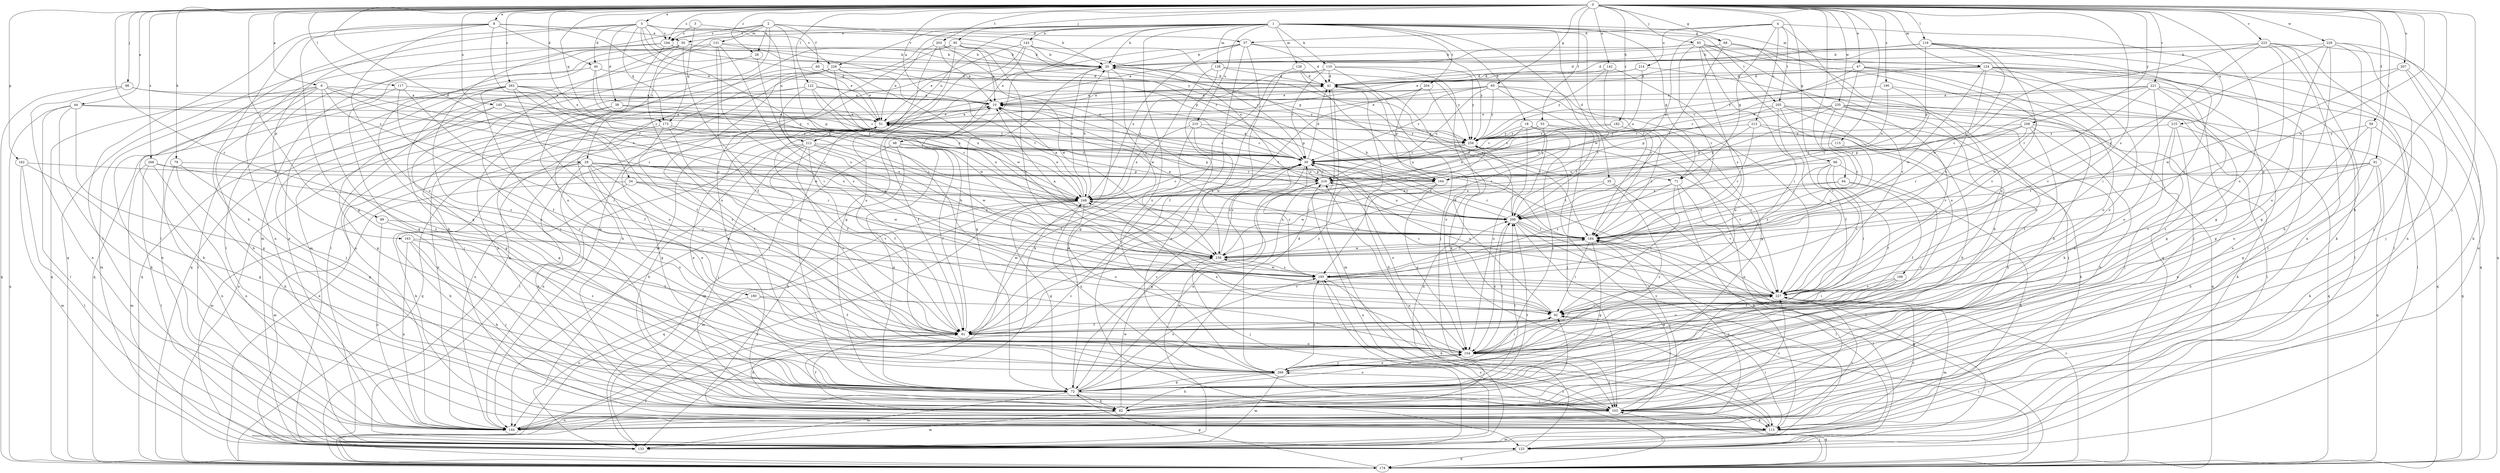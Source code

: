 strict digraph  {
0;
1;
2;
3;
4;
5;
6;
8;
10;
18;
20;
28;
29;
30;
34;
35;
37;
38;
40;
41;
44;
47;
48;
50;
51;
53;
58;
60;
61;
65;
66;
68;
71;
72;
79;
82;
84;
91;
92;
93;
95;
98;
99;
103;
110;
113;
115;
117;
119;
122;
123;
124;
126;
128;
131;
133;
142;
143;
144;
145;
154;
162;
163;
164;
173;
174;
180;
182;
184;
186;
190;
194;
195;
203;
204;
205;
206;
207;
210;
212;
213;
214;
215;
216;
221;
223;
226;
227;
229;
235;
238;
248;
258;
259;
263;
268;
269;
0 -> 5  [label=a];
0 -> 6  [label=a];
0 -> 8  [label=a];
0 -> 10  [label=a];
0 -> 28  [label=c];
0 -> 34  [label=d];
0 -> 44  [label=e];
0 -> 47  [label=e];
0 -> 53  [label=f];
0 -> 58  [label=f];
0 -> 65  [label=g];
0 -> 66  [label=g];
0 -> 68  [label=g];
0 -> 79  [label=h];
0 -> 82  [label=h];
0 -> 84  [label=i];
0 -> 91  [label=i];
0 -> 93  [label=j];
0 -> 95  [label=j];
0 -> 98  [label=j];
0 -> 99  [label=j];
0 -> 103  [label=j];
0 -> 115  [label=l];
0 -> 117  [label=l];
0 -> 119  [label=l];
0 -> 122  [label=l];
0 -> 124  [label=m];
0 -> 142  [label=n];
0 -> 145  [label=o];
0 -> 154  [label=o];
0 -> 162  [label=p];
0 -> 173  [label=q];
0 -> 180  [label=r];
0 -> 182  [label=r];
0 -> 186  [label=s];
0 -> 190  [label=s];
0 -> 194  [label=s];
0 -> 203  [label=t];
0 -> 207  [label=u];
0 -> 221  [label=v];
0 -> 223  [label=v];
0 -> 229  [label=w];
0 -> 235  [label=w];
0 -> 238  [label=w];
0 -> 248  [label=x];
0 -> 258  [label=y];
0 -> 263  [label=z];
0 -> 268  [label=z];
1 -> 18  [label=b];
1 -> 20  [label=b];
1 -> 35  [label=d];
1 -> 48  [label=e];
1 -> 50  [label=e];
1 -> 68  [label=g];
1 -> 71  [label=g];
1 -> 110  [label=k];
1 -> 124  [label=m];
1 -> 126  [label=m];
1 -> 128  [label=m];
1 -> 143  [label=n];
1 -> 144  [label=n];
1 -> 184  [label=r];
1 -> 194  [label=s];
1 -> 204  [label=t];
1 -> 205  [label=t];
1 -> 210  [label=u];
1 -> 212  [label=u];
1 -> 226  [label=v];
1 -> 238  [label=w];
1 -> 269  [label=z];
2 -> 28  [label=c];
2 -> 29  [label=c];
2 -> 37  [label=d];
2 -> 60  [label=f];
2 -> 71  [label=g];
2 -> 92  [label=i];
2 -> 113  [label=k];
2 -> 131  [label=m];
2 -> 133  [label=m];
2 -> 194  [label=s];
3 -> 173  [label=q];
3 -> 194  [label=s];
3 -> 212  [label=u];
4 -> 37  [label=d];
4 -> 71  [label=g];
4 -> 154  [label=o];
4 -> 205  [label=t];
4 -> 213  [label=u];
4 -> 214  [label=u];
4 -> 215  [label=u];
4 -> 248  [label=x];
5 -> 20  [label=b];
5 -> 38  [label=d];
5 -> 40  [label=d];
5 -> 123  [label=l];
5 -> 163  [label=p];
5 -> 164  [label=p];
5 -> 173  [label=q];
5 -> 194  [label=s];
5 -> 206  [label=t];
5 -> 226  [label=v];
5 -> 259  [label=y];
6 -> 10  [label=a];
6 -> 29  [label=c];
6 -> 82  [label=h];
6 -> 113  [label=k];
6 -> 133  [label=m];
6 -> 174  [label=q];
6 -> 184  [label=r];
6 -> 248  [label=x];
6 -> 269  [label=z];
8 -> 40  [label=d];
8 -> 50  [label=e];
8 -> 51  [label=e];
8 -> 72  [label=g];
8 -> 82  [label=h];
8 -> 123  [label=l];
8 -> 154  [label=o];
8 -> 184  [label=r];
10 -> 51  [label=e];
10 -> 61  [label=f];
10 -> 144  [label=n];
10 -> 164  [label=p];
10 -> 184  [label=r];
10 -> 206  [label=t];
18 -> 103  [label=j];
18 -> 154  [label=o];
18 -> 206  [label=t];
18 -> 248  [label=x];
18 -> 259  [label=y];
18 -> 269  [label=z];
20 -> 41  [label=d];
20 -> 72  [label=g];
20 -> 113  [label=k];
20 -> 184  [label=r];
20 -> 238  [label=w];
20 -> 248  [label=x];
28 -> 133  [label=m];
28 -> 195  [label=s];
29 -> 61  [label=f];
29 -> 82  [label=h];
29 -> 113  [label=k];
29 -> 133  [label=m];
29 -> 154  [label=o];
29 -> 164  [label=p];
29 -> 184  [label=r];
29 -> 216  [label=u];
29 -> 248  [label=x];
29 -> 269  [label=z];
30 -> 10  [label=a];
30 -> 41  [label=d];
30 -> 133  [label=m];
30 -> 154  [label=o];
30 -> 184  [label=r];
30 -> 206  [label=t];
30 -> 216  [label=u];
34 -> 82  [label=h];
34 -> 133  [label=m];
34 -> 227  [label=v];
34 -> 238  [label=w];
34 -> 248  [label=x];
35 -> 123  [label=l];
35 -> 206  [label=t];
35 -> 248  [label=x];
35 -> 269  [label=z];
37 -> 20  [label=b];
37 -> 41  [label=d];
37 -> 51  [label=e];
37 -> 123  [label=l];
37 -> 248  [label=x];
37 -> 259  [label=y];
37 -> 269  [label=z];
38 -> 30  [label=c];
38 -> 51  [label=e];
38 -> 61  [label=f];
38 -> 72  [label=g];
40 -> 41  [label=d];
40 -> 72  [label=g];
40 -> 164  [label=p];
40 -> 248  [label=x];
41 -> 10  [label=a];
41 -> 133  [label=m];
44 -> 30  [label=c];
44 -> 51  [label=e];
44 -> 72  [label=g];
44 -> 113  [label=k];
44 -> 123  [label=l];
44 -> 174  [label=q];
47 -> 30  [label=c];
47 -> 41  [label=d];
47 -> 144  [label=n];
47 -> 154  [label=o];
47 -> 184  [label=r];
47 -> 227  [label=v];
48 -> 30  [label=c];
48 -> 61  [label=f];
48 -> 72  [label=g];
48 -> 113  [label=k];
48 -> 133  [label=m];
48 -> 164  [label=p];
50 -> 20  [label=b];
50 -> 72  [label=g];
50 -> 103  [label=j];
50 -> 123  [label=l];
50 -> 144  [label=n];
50 -> 154  [label=o];
50 -> 227  [label=v];
51 -> 10  [label=a];
51 -> 30  [label=c];
51 -> 41  [label=d];
51 -> 61  [label=f];
51 -> 72  [label=g];
51 -> 123  [label=l];
51 -> 144  [label=n];
51 -> 174  [label=q];
51 -> 259  [label=y];
53 -> 30  [label=c];
53 -> 144  [label=n];
53 -> 164  [label=p];
53 -> 206  [label=t];
53 -> 259  [label=y];
58 -> 72  [label=g];
58 -> 154  [label=o];
58 -> 174  [label=q];
58 -> 259  [label=y];
60 -> 41  [label=d];
60 -> 51  [label=e];
60 -> 174  [label=q];
61 -> 20  [label=b];
61 -> 82  [label=h];
61 -> 154  [label=o];
61 -> 184  [label=r];
61 -> 259  [label=y];
65 -> 10  [label=a];
65 -> 30  [label=c];
65 -> 51  [label=e];
65 -> 72  [label=g];
65 -> 206  [label=t];
65 -> 216  [label=u];
65 -> 227  [label=v];
65 -> 259  [label=y];
66 -> 61  [label=f];
66 -> 92  [label=i];
66 -> 195  [label=s];
66 -> 216  [label=u];
66 -> 227  [label=v];
66 -> 269  [label=z];
68 -> 20  [label=b];
68 -> 206  [label=t];
68 -> 227  [label=v];
68 -> 269  [label=z];
71 -> 92  [label=i];
71 -> 113  [label=k];
71 -> 195  [label=s];
71 -> 227  [label=v];
71 -> 248  [label=x];
72 -> 30  [label=c];
72 -> 41  [label=d];
72 -> 51  [label=e];
72 -> 82  [label=h];
72 -> 103  [label=j];
72 -> 133  [label=m];
72 -> 154  [label=o];
72 -> 195  [label=s];
72 -> 206  [label=t];
72 -> 216  [label=u];
79 -> 72  [label=g];
79 -> 82  [label=h];
79 -> 144  [label=n];
79 -> 164  [label=p];
82 -> 61  [label=f];
82 -> 92  [label=i];
82 -> 133  [label=m];
82 -> 206  [label=t];
82 -> 227  [label=v];
82 -> 238  [label=w];
84 -> 61  [label=f];
84 -> 113  [label=k];
84 -> 184  [label=r];
84 -> 248  [label=x];
91 -> 82  [label=h];
91 -> 113  [label=k];
91 -> 164  [label=p];
91 -> 174  [label=q];
91 -> 206  [label=t];
91 -> 227  [label=v];
92 -> 30  [label=c];
92 -> 41  [label=d];
92 -> 61  [label=f];
93 -> 10  [label=a];
93 -> 20  [label=b];
93 -> 82  [label=h];
93 -> 92  [label=i];
93 -> 123  [label=l];
93 -> 154  [label=o];
93 -> 174  [label=q];
93 -> 184  [label=r];
93 -> 195  [label=s];
95 -> 10  [label=a];
95 -> 20  [label=b];
95 -> 30  [label=c];
95 -> 72  [label=g];
95 -> 103  [label=j];
95 -> 174  [label=q];
95 -> 227  [label=v];
98 -> 10  [label=a];
98 -> 30  [label=c];
98 -> 144  [label=n];
98 -> 174  [label=q];
99 -> 144  [label=n];
99 -> 184  [label=r];
99 -> 269  [label=z];
103 -> 113  [label=k];
103 -> 144  [label=n];
103 -> 174  [label=q];
103 -> 184  [label=r];
103 -> 227  [label=v];
103 -> 269  [label=z];
110 -> 30  [label=c];
110 -> 41  [label=d];
110 -> 61  [label=f];
110 -> 103  [label=j];
110 -> 113  [label=k];
110 -> 248  [label=x];
110 -> 259  [label=y];
113 -> 92  [label=i];
113 -> 123  [label=l];
113 -> 133  [label=m];
113 -> 216  [label=u];
113 -> 227  [label=v];
115 -> 30  [label=c];
115 -> 184  [label=r];
117 -> 10  [label=a];
117 -> 61  [label=f];
117 -> 92  [label=i];
117 -> 144  [label=n];
119 -> 20  [label=b];
119 -> 41  [label=d];
119 -> 51  [label=e];
119 -> 144  [label=n];
119 -> 164  [label=p];
119 -> 184  [label=r];
119 -> 206  [label=t];
119 -> 227  [label=v];
122 -> 10  [label=a];
122 -> 82  [label=h];
122 -> 174  [label=q];
122 -> 195  [label=s];
122 -> 238  [label=w];
122 -> 248  [label=x];
122 -> 259  [label=y];
123 -> 41  [label=d];
123 -> 174  [label=q];
124 -> 41  [label=d];
124 -> 103  [label=j];
124 -> 123  [label=l];
124 -> 154  [label=o];
124 -> 174  [label=q];
124 -> 195  [label=s];
124 -> 227  [label=v];
124 -> 238  [label=w];
124 -> 259  [label=y];
126 -> 41  [label=d];
126 -> 72  [label=g];
126 -> 227  [label=v];
128 -> 41  [label=d];
128 -> 103  [label=j];
128 -> 133  [label=m];
128 -> 259  [label=y];
131 -> 20  [label=b];
131 -> 61  [label=f];
131 -> 92  [label=i];
131 -> 123  [label=l];
131 -> 144  [label=n];
131 -> 195  [label=s];
131 -> 216  [label=u];
133 -> 216  [label=u];
133 -> 259  [label=y];
142 -> 41  [label=d];
142 -> 154  [label=o];
142 -> 184  [label=r];
142 -> 259  [label=y];
143 -> 20  [label=b];
143 -> 30  [label=c];
143 -> 72  [label=g];
143 -> 133  [label=m];
143 -> 144  [label=n];
143 -> 216  [label=u];
144 -> 30  [label=c];
144 -> 184  [label=r];
144 -> 227  [label=v];
145 -> 51  [label=e];
145 -> 72  [label=g];
145 -> 103  [label=j];
145 -> 238  [label=w];
145 -> 259  [label=y];
154 -> 92  [label=i];
154 -> 103  [label=j];
154 -> 206  [label=t];
154 -> 248  [label=x];
154 -> 269  [label=z];
162 -> 72  [label=g];
162 -> 123  [label=l];
162 -> 133  [label=m];
162 -> 216  [label=u];
163 -> 61  [label=f];
163 -> 82  [label=h];
163 -> 103  [label=j];
163 -> 144  [label=n];
163 -> 238  [label=w];
164 -> 154  [label=o];
164 -> 195  [label=s];
164 -> 238  [label=w];
173 -> 61  [label=f];
173 -> 72  [label=g];
173 -> 92  [label=i];
173 -> 248  [label=x];
173 -> 259  [label=y];
174 -> 10  [label=a];
174 -> 51  [label=e];
174 -> 61  [label=f];
174 -> 72  [label=g];
174 -> 92  [label=i];
174 -> 103  [label=j];
174 -> 184  [label=r];
174 -> 195  [label=s];
174 -> 248  [label=x];
180 -> 61  [label=f];
180 -> 92  [label=i];
180 -> 144  [label=n];
182 -> 30  [label=c];
182 -> 184  [label=r];
182 -> 227  [label=v];
182 -> 259  [label=y];
184 -> 10  [label=a];
184 -> 20  [label=b];
184 -> 72  [label=g];
184 -> 92  [label=i];
184 -> 123  [label=l];
184 -> 238  [label=w];
184 -> 248  [label=x];
186 -> 61  [label=f];
186 -> 92  [label=i];
186 -> 154  [label=o];
186 -> 227  [label=v];
190 -> 10  [label=a];
190 -> 72  [label=g];
190 -> 206  [label=t];
190 -> 216  [label=u];
194 -> 20  [label=b];
194 -> 51  [label=e];
194 -> 154  [label=o];
194 -> 174  [label=q];
194 -> 269  [label=z];
195 -> 30  [label=c];
195 -> 113  [label=k];
195 -> 133  [label=m];
195 -> 206  [label=t];
195 -> 227  [label=v];
195 -> 238  [label=w];
203 -> 10  [label=a];
203 -> 20  [label=b];
203 -> 51  [label=e];
203 -> 154  [label=o];
203 -> 238  [label=w];
204 -> 10  [label=a];
204 -> 61  [label=f];
204 -> 154  [label=o];
204 -> 164  [label=p];
205 -> 51  [label=e];
205 -> 61  [label=f];
205 -> 82  [label=h];
205 -> 103  [label=j];
205 -> 164  [label=p];
205 -> 174  [label=q];
205 -> 227  [label=v];
206 -> 30  [label=c];
206 -> 41  [label=d];
206 -> 123  [label=l];
206 -> 144  [label=n];
206 -> 154  [label=o];
206 -> 174  [label=q];
206 -> 184  [label=r];
206 -> 216  [label=u];
207 -> 41  [label=d];
207 -> 103  [label=j];
207 -> 144  [label=n];
207 -> 238  [label=w];
210 -> 30  [label=c];
210 -> 61  [label=f];
210 -> 238  [label=w];
210 -> 248  [label=x];
210 -> 259  [label=y];
212 -> 30  [label=c];
212 -> 61  [label=f];
212 -> 82  [label=h];
212 -> 103  [label=j];
212 -> 144  [label=n];
212 -> 154  [label=o];
212 -> 195  [label=s];
212 -> 238  [label=w];
213 -> 82  [label=h];
213 -> 113  [label=k];
213 -> 164  [label=p];
213 -> 184  [label=r];
213 -> 259  [label=y];
214 -> 41  [label=d];
214 -> 51  [label=e];
214 -> 82  [label=h];
214 -> 216  [label=u];
215 -> 103  [label=j];
215 -> 144  [label=n];
215 -> 174  [label=q];
215 -> 259  [label=y];
215 -> 269  [label=z];
216 -> 30  [label=c];
216 -> 72  [label=g];
216 -> 248  [label=x];
221 -> 10  [label=a];
221 -> 30  [label=c];
221 -> 72  [label=g];
221 -> 123  [label=l];
221 -> 154  [label=o];
221 -> 206  [label=t];
221 -> 238  [label=w];
221 -> 269  [label=z];
223 -> 20  [label=b];
223 -> 41  [label=d];
223 -> 72  [label=g];
223 -> 92  [label=i];
223 -> 113  [label=k];
223 -> 123  [label=l];
223 -> 144  [label=n];
223 -> 174  [label=q];
223 -> 238  [label=w];
226 -> 41  [label=d];
226 -> 82  [label=h];
226 -> 144  [label=n];
226 -> 184  [label=r];
226 -> 206  [label=t];
226 -> 238  [label=w];
226 -> 269  [label=z];
227 -> 92  [label=i];
227 -> 133  [label=m];
227 -> 216  [label=u];
229 -> 20  [label=b];
229 -> 72  [label=g];
229 -> 82  [label=h];
229 -> 103  [label=j];
229 -> 113  [label=k];
229 -> 154  [label=o];
229 -> 184  [label=r];
235 -> 30  [label=c];
235 -> 51  [label=e];
235 -> 82  [label=h];
235 -> 123  [label=l];
235 -> 174  [label=q];
235 -> 184  [label=r];
235 -> 227  [label=v];
235 -> 248  [label=x];
238 -> 10  [label=a];
238 -> 30  [label=c];
238 -> 103  [label=j];
238 -> 195  [label=s];
248 -> 10  [label=a];
248 -> 20  [label=b];
248 -> 30  [label=c];
248 -> 51  [label=e];
248 -> 72  [label=g];
248 -> 133  [label=m];
248 -> 154  [label=o];
248 -> 174  [label=q];
248 -> 206  [label=t];
258 -> 30  [label=c];
258 -> 61  [label=f];
258 -> 82  [label=h];
258 -> 113  [label=k];
258 -> 164  [label=p];
258 -> 184  [label=r];
258 -> 259  [label=y];
259 -> 30  [label=c];
259 -> 144  [label=n];
259 -> 216  [label=u];
259 -> 227  [label=v];
263 -> 10  [label=a];
263 -> 30  [label=c];
263 -> 61  [label=f];
263 -> 103  [label=j];
263 -> 123  [label=l];
263 -> 154  [label=o];
263 -> 174  [label=q];
263 -> 248  [label=x];
263 -> 269  [label=z];
268 -> 123  [label=l];
268 -> 133  [label=m];
268 -> 144  [label=n];
268 -> 195  [label=s];
268 -> 216  [label=u];
269 -> 72  [label=g];
269 -> 82  [label=h];
269 -> 133  [label=m];
269 -> 154  [label=o];
269 -> 195  [label=s];
269 -> 248  [label=x];
}
